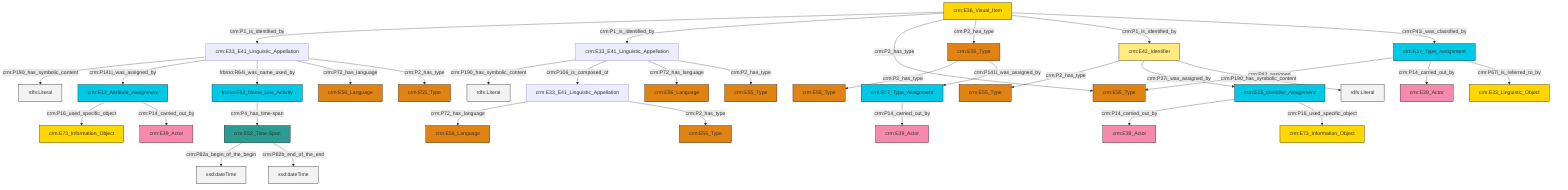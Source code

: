 graph TD
classDef Literal fill:#f2f2f2,stroke:#000000;
classDef CRM_Entity fill:#FFFFFF,stroke:#000000;
classDef Temporal_Entity fill:#00C9E6, stroke:#000000;
classDef Type fill:#E18312, stroke:#000000;
classDef Time-Span fill:#2C9C91, stroke:#000000;
classDef Appellation fill:#FFEB7F, stroke:#000000;
classDef Place fill:#008836, stroke:#000000;
classDef Persistent_Item fill:#B266B2, stroke:#000000;
classDef Conceptual_Object fill:#FFD700, stroke:#000000;
classDef Physical_Thing fill:#D2B48C, stroke:#000000;
classDef Actor fill:#f58aad, stroke:#000000;
classDef PC_Classes fill:#4ce600, stroke:#000000;
classDef Multi fill:#cccccc,stroke:#000000;

2["crm:E33_E41_Linguistic_Appellation"]:::Default -->|crm:P190_has_symbolic_content| 3[rdfs:Literal]:::Literal
4["crm:E36_Visual_Item"]:::Conceptual_Object -->|crm:P1_is_identified_by| 2["crm:E33_E41_Linguistic_Appellation"]:::Default
11["crm:E17_Type_Assignment"]:::Temporal_Entity -->|crm:P14_carried_out_by| 12["crm:E39_Actor"]:::Actor
15["crm:E52_Time-Span"]:::Time-Span -->|crm:P82a_begin_of_the_begin| 18[xsd:dateTime]:::Literal
23["crm:E13_Attribute_Assignment"]:::Temporal_Entity -->|crm:P16_used_specific_object| 24["crm:E73_Information_Object"]:::Conceptual_Object
7["crm:E15_Identifier_Assignment"]:::Temporal_Entity -->|crm:P14_carried_out_by| 25["crm:E39_Actor"]:::Actor
21["crm:E42_Identifier"]:::Appellation -->|crm:P2_has_type| 26["crm:E55_Type"]:::Type
2["crm:E33_E41_Linguistic_Appellation"]:::Default -->|crm:P141i_was_assigned_by| 23["crm:E13_Attribute_Assignment"]:::Temporal_Entity
27["frbroo:F52_Name_Use_Activity"]:::Temporal_Entity -->|crm:P4_has_time-span| 15["crm:E52_Time-Span"]:::Time-Span
21["crm:E42_Identifier"]:::Appellation -->|crm:P37i_was_assigned_by| 7["crm:E15_Identifier_Assignment"]:::Temporal_Entity
31["crm:E17_Type_Assignment"]:::Temporal_Entity -->|crm:P42_assigned| 32["crm:E55_Type"]:::Type
13["crm:E33_E41_Linguistic_Appellation"]:::Default -->|crm:P190_has_symbolic_content| 33[rdfs:Literal]:::Literal
13["crm:E33_E41_Linguistic_Appellation"]:::Default -->|crm:P106_is_composed_of| 9["crm:E33_E41_Linguistic_Appellation"]:::Default
2["crm:E33_E41_Linguistic_Appellation"]:::Default -->|frbroo:R64i_was_name_used_by| 27["frbroo:F52_Name_Use_Activity"]:::Temporal_Entity
7["crm:E15_Identifier_Assignment"]:::Temporal_Entity -->|crm:P16_used_specific_object| 19["crm:E73_Information_Object"]:::Conceptual_Object
31["crm:E17_Type_Assignment"]:::Temporal_Entity -->|crm:P14_carried_out_by| 35["crm:E39_Actor"]:::Actor
4["crm:E36_Visual_Item"]:::Conceptual_Object -->|crm:P1_is_identified_by| 13["crm:E33_E41_Linguistic_Appellation"]:::Default
2["crm:E33_E41_Linguistic_Appellation"]:::Default -->|crm:P72_has_language| 42["crm:E56_Language"]:::Type
0["crm:E55_Type"]:::Type -->|crm:P2_has_type| 29["crm:E55_Type"]:::Type
4["crm:E36_Visual_Item"]:::Conceptual_Object -->|crm:P2_has_type| 32["crm:E55_Type"]:::Type
0["crm:E55_Type"]:::Type -->|crm:P141i_was_assigned_by| 11["crm:E17_Type_Assignment"]:::Temporal_Entity
15["crm:E52_Time-Span"]:::Time-Span -->|crm:P82b_end_of_the_end| 51[xsd:dateTime]:::Literal
13["crm:E33_E41_Linguistic_Appellation"]:::Default -->|crm:P72_has_language| 52["crm:E56_Language"]:::Type
13["crm:E33_E41_Linguistic_Appellation"]:::Default -->|crm:P2_has_type| 44["crm:E55_Type"]:::Type
4["crm:E36_Visual_Item"]:::Conceptual_Object -->|crm:P2_has_type| 0["crm:E55_Type"]:::Type
2["crm:E33_E41_Linguistic_Appellation"]:::Default -->|crm:P2_has_type| 40["crm:E55_Type"]:::Type
9["crm:E33_E41_Linguistic_Appellation"]:::Default -->|crm:P72_has_language| 55["crm:E56_Language"]:::Type
31["crm:E17_Type_Assignment"]:::Temporal_Entity -->|crm:P67i_is_referred_to_by| 5["crm:E33_Linguistic_Object"]:::Conceptual_Object
23["crm:E13_Attribute_Assignment"]:::Temporal_Entity -->|crm:P14_carried_out_by| 47["crm:E39_Actor"]:::Actor
4["crm:E36_Visual_Item"]:::Conceptual_Object -->|crm:P1_is_identified_by| 21["crm:E42_Identifier"]:::Appellation
4["crm:E36_Visual_Item"]:::Conceptual_Object -->|crm:P41i_was_classified_by| 31["crm:E17_Type_Assignment"]:::Temporal_Entity
21["crm:E42_Identifier"]:::Appellation -->|crm:P190_has_symbolic_content| 61[rdfs:Literal]:::Literal
9["crm:E33_E41_Linguistic_Appellation"]:::Default -->|crm:P2_has_type| 56["crm:E55_Type"]:::Type